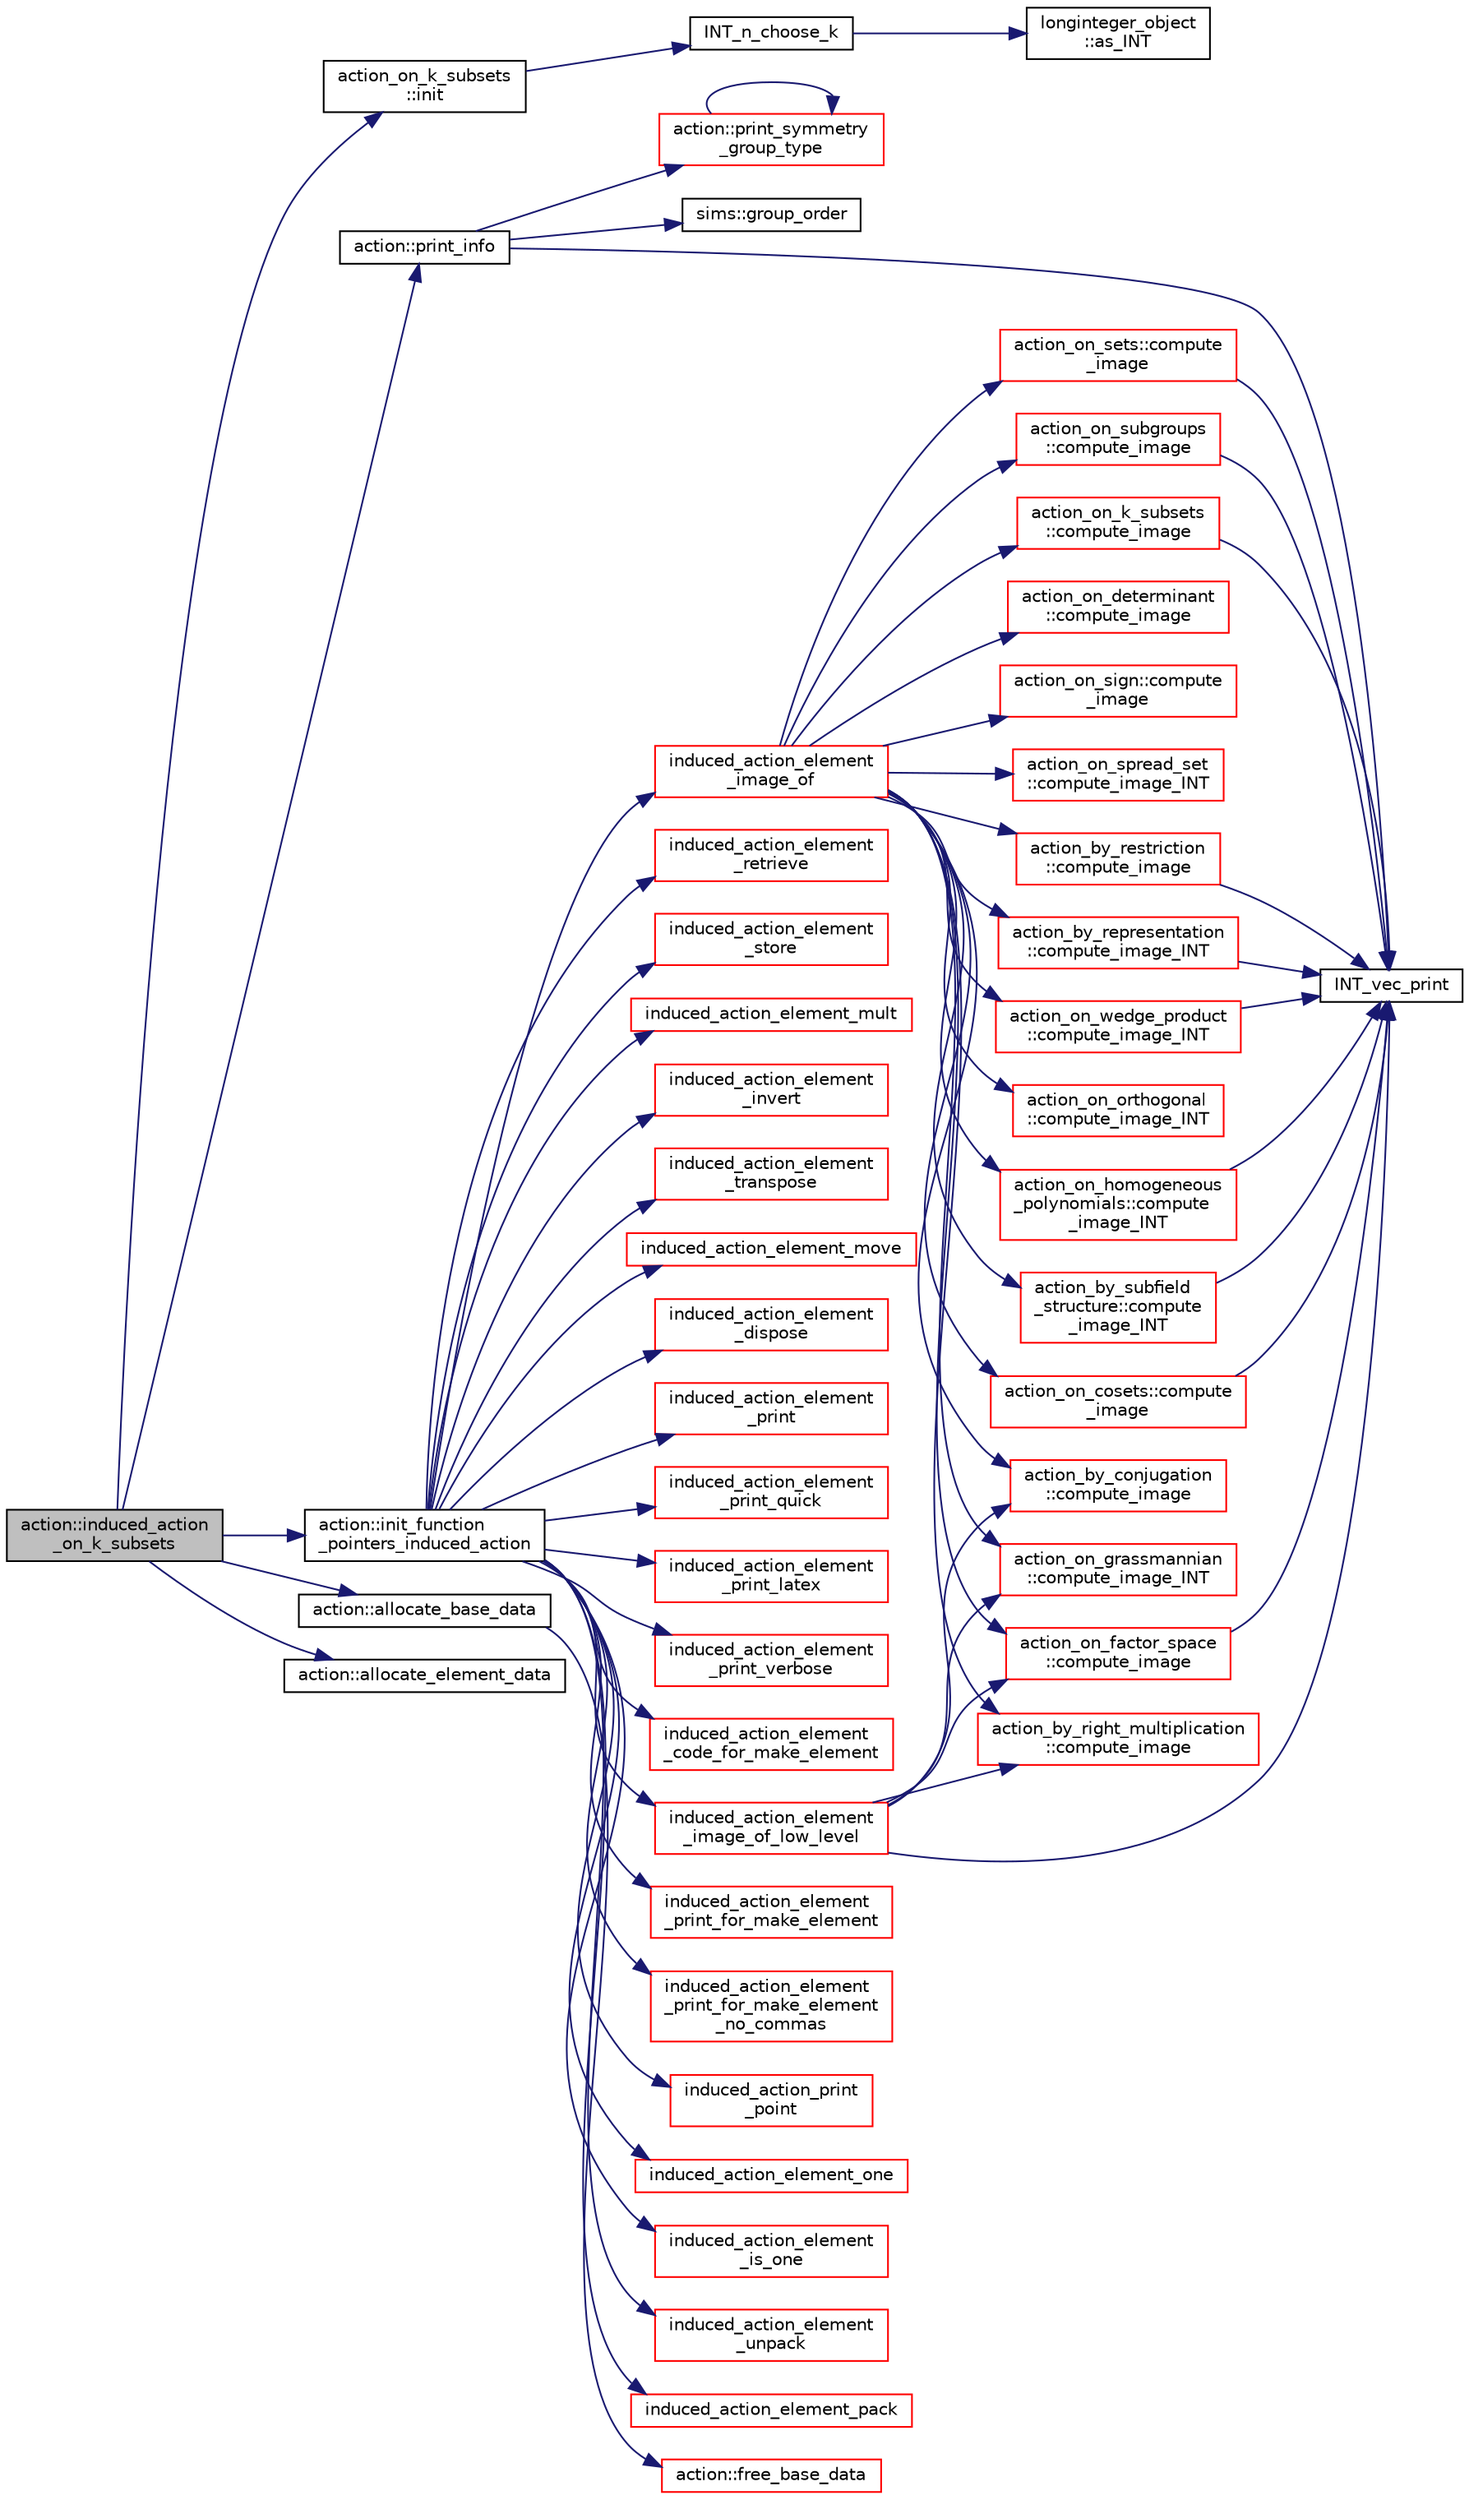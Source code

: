 digraph "action::induced_action_on_k_subsets"
{
  edge [fontname="Helvetica",fontsize="10",labelfontname="Helvetica",labelfontsize="10"];
  node [fontname="Helvetica",fontsize="10",shape=record];
  rankdir="LR";
  Node20119 [label="action::induced_action\l_on_k_subsets",height=0.2,width=0.4,color="black", fillcolor="grey75", style="filled", fontcolor="black"];
  Node20119 -> Node20120 [color="midnightblue",fontsize="10",style="solid",fontname="Helvetica"];
  Node20120 [label="action_on_k_subsets\l::init",height=0.2,width=0.4,color="black", fillcolor="white", style="filled",URL="$d3/d04/classaction__on__k__subsets.html#a76ad74d653ba2b0d6ac8715b77060874"];
  Node20120 -> Node20121 [color="midnightblue",fontsize="10",style="solid",fontname="Helvetica"];
  Node20121 [label="INT_n_choose_k",height=0.2,width=0.4,color="black", fillcolor="white", style="filled",URL="$d2/d7c/combinatorics_8_c.html#aa74adc702e59feadb839f44c0aaec8f6"];
  Node20121 -> Node20122 [color="midnightblue",fontsize="10",style="solid",fontname="Helvetica"];
  Node20122 [label="longinteger_object\l::as_INT",height=0.2,width=0.4,color="black", fillcolor="white", style="filled",URL="$dd/d7e/classlonginteger__object.html#afb992d4679a6741acc63c8bcba27971e"];
  Node20119 -> Node20123 [color="midnightblue",fontsize="10",style="solid",fontname="Helvetica"];
  Node20123 [label="action::init_function\l_pointers_induced_action",height=0.2,width=0.4,color="black", fillcolor="white", style="filled",URL="$d2/d86/classaction.html#a3b9287d084b24f7a3b9532a7589c58de"];
  Node20123 -> Node20124 [color="midnightblue",fontsize="10",style="solid",fontname="Helvetica"];
  Node20124 [label="induced_action_element\l_image_of",height=0.2,width=0.4,color="red", fillcolor="white", style="filled",URL="$dc/dd4/group__actions_8h.html#a821850d6c3988dd122de0489cd36f0f0"];
  Node20124 -> Node20125 [color="midnightblue",fontsize="10",style="solid",fontname="Helvetica"];
  Node20125 [label="action_by_right_multiplication\l::compute_image",height=0.2,width=0.4,color="red", fillcolor="white", style="filled",URL="$d5/daa/classaction__by__right__multiplication.html#a5407ada4c7d5a1775144fbaadbb8be8e"];
  Node20124 -> Node20151 [color="midnightblue",fontsize="10",style="solid",fontname="Helvetica"];
  Node20151 [label="action_by_restriction\l::compute_image",height=0.2,width=0.4,color="red", fillcolor="white", style="filled",URL="$d1/d7e/classaction__by__restriction.html#a2d669c0f0b3905fb5effc983c9fbb0cc"];
  Node20151 -> Node20128 [color="midnightblue",fontsize="10",style="solid",fontname="Helvetica"];
  Node20128 [label="INT_vec_print",height=0.2,width=0.4,color="black", fillcolor="white", style="filled",URL="$df/dbf/sajeeb_8_c.html#a79a5901af0b47dd0d694109543c027fe"];
  Node20124 -> Node20153 [color="midnightblue",fontsize="10",style="solid",fontname="Helvetica"];
  Node20153 [label="action_by_conjugation\l::compute_image",height=0.2,width=0.4,color="red", fillcolor="white", style="filled",URL="$d3/dda/classaction__by__conjugation.html#acd62853354e392089a10381a4f7c5ac6"];
  Node20124 -> Node20154 [color="midnightblue",fontsize="10",style="solid",fontname="Helvetica"];
  Node20154 [label="action_by_representation\l::compute_image_INT",height=0.2,width=0.4,color="red", fillcolor="white", style="filled",URL="$d1/d9d/classaction__by__representation.html#a8c6b43be13f3fa61c51d3c5f2a3411d4"];
  Node20154 -> Node20128 [color="midnightblue",fontsize="10",style="solid",fontname="Helvetica"];
  Node20124 -> Node20167 [color="midnightblue",fontsize="10",style="solid",fontname="Helvetica"];
  Node20167 [label="action_on_determinant\l::compute_image",height=0.2,width=0.4,color="red", fillcolor="white", style="filled",URL="$d4/d32/classaction__on__determinant.html#afc50562cf0aa95e81eb0062749dc3940"];
  Node20124 -> Node20184 [color="midnightblue",fontsize="10",style="solid",fontname="Helvetica"];
  Node20184 [label="action_on_sign::compute\l_image",height=0.2,width=0.4,color="red", fillcolor="white", style="filled",URL="$da/d06/classaction__on__sign.html#a50a03ddd12e5619d59aee3de0fb5930e"];
  Node20124 -> Node20185 [color="midnightblue",fontsize="10",style="solid",fontname="Helvetica"];
  Node20185 [label="action_on_grassmannian\l::compute_image_INT",height=0.2,width=0.4,color="red", fillcolor="white", style="filled",URL="$d9/ddf/classaction__on__grassmannian.html#a5379b51e0c1a96eaa1e087a8228604ca"];
  Node20124 -> Node20200 [color="midnightblue",fontsize="10",style="solid",fontname="Helvetica"];
  Node20200 [label="action_on_spread_set\l::compute_image_INT",height=0.2,width=0.4,color="red", fillcolor="white", style="filled",URL="$d2/d7a/classaction__on__spread__set.html#a424ae719c98b5d99978e60f8f2d65437"];
  Node20124 -> Node20230 [color="midnightblue",fontsize="10",style="solid",fontname="Helvetica"];
  Node20230 [label="action_on_orthogonal\l::compute_image_INT",height=0.2,width=0.4,color="red", fillcolor="white", style="filled",URL="$dc/d87/classaction__on__orthogonal.html#a53cee5a150163f7614151b9cd1fc06f3"];
  Node20124 -> Node20414 [color="midnightblue",fontsize="10",style="solid",fontname="Helvetica"];
  Node20414 [label="action_on_wedge_product\l::compute_image_INT",height=0.2,width=0.4,color="red", fillcolor="white", style="filled",URL="$d0/deb/classaction__on__wedge__product.html#a54b13528f0219a5c1a87386725cc9548"];
  Node20414 -> Node20128 [color="midnightblue",fontsize="10",style="solid",fontname="Helvetica"];
  Node20124 -> Node20418 [color="midnightblue",fontsize="10",style="solid",fontname="Helvetica"];
  Node20418 [label="action_on_homogeneous\l_polynomials::compute\l_image_INT",height=0.2,width=0.4,color="red", fillcolor="white", style="filled",URL="$d5/dd4/classaction__on__homogeneous__polynomials.html#a84c216eed330590e9ede771b560869ac"];
  Node20418 -> Node20128 [color="midnightblue",fontsize="10",style="solid",fontname="Helvetica"];
  Node20124 -> Node20459 [color="midnightblue",fontsize="10",style="solid",fontname="Helvetica"];
  Node20459 [label="action_by_subfield\l_structure::compute\l_image_INT",height=0.2,width=0.4,color="red", fillcolor="white", style="filled",URL="$dd/d67/classaction__by__subfield__structure.html#a63b664e5bd11f8ab01329da6916ee1e9"];
  Node20459 -> Node20128 [color="midnightblue",fontsize="10",style="solid",fontname="Helvetica"];
  Node20124 -> Node20461 [color="midnightblue",fontsize="10",style="solid",fontname="Helvetica"];
  Node20461 [label="action_on_cosets::compute\l_image",height=0.2,width=0.4,color="red", fillcolor="white", style="filled",URL="$d3/d72/classaction__on__cosets.html#a6c64ec61d7a0443041ca04ec17791dbd"];
  Node20461 -> Node20128 [color="midnightblue",fontsize="10",style="solid",fontname="Helvetica"];
  Node20124 -> Node20464 [color="midnightblue",fontsize="10",style="solid",fontname="Helvetica"];
  Node20464 [label="action_on_factor_space\l::compute_image",height=0.2,width=0.4,color="red", fillcolor="white", style="filled",URL="$d5/d25/classaction__on__factor__space.html#a217d66e7c82945006dbe143ad9c681b2"];
  Node20464 -> Node20128 [color="midnightblue",fontsize="10",style="solid",fontname="Helvetica"];
  Node20124 -> Node20470 [color="midnightblue",fontsize="10",style="solid",fontname="Helvetica"];
  Node20470 [label="action_on_sets::compute\l_image",height=0.2,width=0.4,color="red", fillcolor="white", style="filled",URL="$da/d37/classaction__on__sets.html#a4e97b6c049755220ec5a2ef12397da01"];
  Node20470 -> Node20128 [color="midnightblue",fontsize="10",style="solid",fontname="Helvetica"];
  Node20124 -> Node20475 [color="midnightblue",fontsize="10",style="solid",fontname="Helvetica"];
  Node20475 [label="action_on_subgroups\l::compute_image",height=0.2,width=0.4,color="red", fillcolor="white", style="filled",URL="$d6/da4/classaction__on__subgroups.html#a8d225ed63ea7287aecc5171cb2a49092"];
  Node20475 -> Node20128 [color="midnightblue",fontsize="10",style="solid",fontname="Helvetica"];
  Node20124 -> Node20497 [color="midnightblue",fontsize="10",style="solid",fontname="Helvetica"];
  Node20497 [label="action_on_k_subsets\l::compute_image",height=0.2,width=0.4,color="red", fillcolor="white", style="filled",URL="$d3/d04/classaction__on__k__subsets.html#ac29797ac5bdc7845956370d76d4839b7"];
  Node20497 -> Node20128 [color="midnightblue",fontsize="10",style="solid",fontname="Helvetica"];
  Node20123 -> Node20529 [color="midnightblue",fontsize="10",style="solid",fontname="Helvetica"];
  Node20529 [label="induced_action_element\l_image_of_low_level",height=0.2,width=0.4,color="red", fillcolor="white", style="filled",URL="$dc/dd4/group__actions_8h.html#aa4bc5f68829829d9a41223c260c658c5"];
  Node20529 -> Node20128 [color="midnightblue",fontsize="10",style="solid",fontname="Helvetica"];
  Node20529 -> Node20125 [color="midnightblue",fontsize="10",style="solid",fontname="Helvetica"];
  Node20529 -> Node20153 [color="midnightblue",fontsize="10",style="solid",fontname="Helvetica"];
  Node20529 -> Node20185 [color="midnightblue",fontsize="10",style="solid",fontname="Helvetica"];
  Node20529 -> Node20464 [color="midnightblue",fontsize="10",style="solid",fontname="Helvetica"];
  Node20123 -> Node20531 [color="midnightblue",fontsize="10",style="solid",fontname="Helvetica"];
  Node20531 [label="induced_action_element_one",height=0.2,width=0.4,color="red", fillcolor="white", style="filled",URL="$dc/dd4/group__actions_8h.html#a11ad8abff8304e30e16403a1975a8aab"];
  Node20123 -> Node20533 [color="midnightblue",fontsize="10",style="solid",fontname="Helvetica"];
  Node20533 [label="induced_action_element\l_is_one",height=0.2,width=0.4,color="red", fillcolor="white", style="filled",URL="$dc/dd4/group__actions_8h.html#aadb6a2b56e25c82dd455de09bb4bda82"];
  Node20123 -> Node20537 [color="midnightblue",fontsize="10",style="solid",fontname="Helvetica"];
  Node20537 [label="induced_action_element\l_unpack",height=0.2,width=0.4,color="red", fillcolor="white", style="filled",URL="$dc/dd4/group__actions_8h.html#a99c6ddc3d11eeccddf87ca23badd1890"];
  Node20123 -> Node20540 [color="midnightblue",fontsize="10",style="solid",fontname="Helvetica"];
  Node20540 [label="induced_action_element_pack",height=0.2,width=0.4,color="red", fillcolor="white", style="filled",URL="$dc/dd4/group__actions_8h.html#aa80cbe650affcff950137367a431715f"];
  Node20123 -> Node20543 [color="midnightblue",fontsize="10",style="solid",fontname="Helvetica"];
  Node20543 [label="induced_action_element\l_retrieve",height=0.2,width=0.4,color="red", fillcolor="white", style="filled",URL="$dc/dd4/group__actions_8h.html#a9e51f4ab67af75d0a12a3eb7f211a5b4"];
  Node20123 -> Node20549 [color="midnightblue",fontsize="10",style="solid",fontname="Helvetica"];
  Node20549 [label="induced_action_element\l_store",height=0.2,width=0.4,color="red", fillcolor="white", style="filled",URL="$dc/dd4/group__actions_8h.html#a23d42fb239ba7e886b1fb9fc96f1a3be"];
  Node20123 -> Node20556 [color="midnightblue",fontsize="10",style="solid",fontname="Helvetica"];
  Node20556 [label="induced_action_element_mult",height=0.2,width=0.4,color="red", fillcolor="white", style="filled",URL="$dc/dd4/group__actions_8h.html#a7b00701d128922145960b4c15307113c"];
  Node20123 -> Node20558 [color="midnightblue",fontsize="10",style="solid",fontname="Helvetica"];
  Node20558 [label="induced_action_element\l_invert",height=0.2,width=0.4,color="red", fillcolor="white", style="filled",URL="$dc/dd4/group__actions_8h.html#a9b7e3c76b30897cb2b62a974e063ce12"];
  Node20123 -> Node20560 [color="midnightblue",fontsize="10",style="solid",fontname="Helvetica"];
  Node20560 [label="induced_action_element\l_transpose",height=0.2,width=0.4,color="red", fillcolor="white", style="filled",URL="$dc/dd4/group__actions_8h.html#ad1379970ade84fe3a44f26f5ec500db4"];
  Node20123 -> Node20563 [color="midnightblue",fontsize="10",style="solid",fontname="Helvetica"];
  Node20563 [label="induced_action_element_move",height=0.2,width=0.4,color="red", fillcolor="white", style="filled",URL="$dc/dd4/group__actions_8h.html#a7b319593ee737d9c1ab5bc6223377541"];
  Node20123 -> Node20565 [color="midnightblue",fontsize="10",style="solid",fontname="Helvetica"];
  Node20565 [label="induced_action_element\l_dispose",height=0.2,width=0.4,color="red", fillcolor="white", style="filled",URL="$dc/dd4/group__actions_8h.html#a5bf4e1daf5b0e799af9e065ab8046f99"];
  Node20123 -> Node20567 [color="midnightblue",fontsize="10",style="solid",fontname="Helvetica"];
  Node20567 [label="induced_action_element\l_print",height=0.2,width=0.4,color="red", fillcolor="white", style="filled",URL="$dc/dd4/group__actions_8h.html#a670952bd230bf34b82f276deab684d23"];
  Node20123 -> Node20571 [color="midnightblue",fontsize="10",style="solid",fontname="Helvetica"];
  Node20571 [label="induced_action_element\l_print_quick",height=0.2,width=0.4,color="red", fillcolor="white", style="filled",URL="$dc/dd4/group__actions_8h.html#a91760d711eca781aa4dbee22a5fc0168"];
  Node20123 -> Node20572 [color="midnightblue",fontsize="10",style="solid",fontname="Helvetica"];
  Node20572 [label="induced_action_element\l_print_latex",height=0.2,width=0.4,color="red", fillcolor="white", style="filled",URL="$dc/dd4/group__actions_8h.html#a962508fbbbac127426c42fe5d0f147ab"];
  Node20123 -> Node20575 [color="midnightblue",fontsize="10",style="solid",fontname="Helvetica"];
  Node20575 [label="induced_action_element\l_print_verbose",height=0.2,width=0.4,color="red", fillcolor="white", style="filled",URL="$dc/dd4/group__actions_8h.html#a647a452eeefdaed4834375175fec37fc"];
  Node20123 -> Node20577 [color="midnightblue",fontsize="10",style="solid",fontname="Helvetica"];
  Node20577 [label="induced_action_element\l_code_for_make_element",height=0.2,width=0.4,color="red", fillcolor="white", style="filled",URL="$dc/dd4/group__actions_8h.html#af1c12dd980d376e72daaf9a383cebfdc"];
  Node20123 -> Node20579 [color="midnightblue",fontsize="10",style="solid",fontname="Helvetica"];
  Node20579 [label="induced_action_element\l_print_for_make_element",height=0.2,width=0.4,color="red", fillcolor="white", style="filled",URL="$dc/dd4/group__actions_8h.html#ad7e7ef951b164a7084837401e3dbc400"];
  Node20123 -> Node20581 [color="midnightblue",fontsize="10",style="solid",fontname="Helvetica"];
  Node20581 [label="induced_action_element\l_print_for_make_element\l_no_commas",height=0.2,width=0.4,color="red", fillcolor="white", style="filled",URL="$dc/dd4/group__actions_8h.html#ae151544128a85b12466172340404b955"];
  Node20123 -> Node20583 [color="midnightblue",fontsize="10",style="solid",fontname="Helvetica"];
  Node20583 [label="induced_action_print\l_point",height=0.2,width=0.4,color="red", fillcolor="white", style="filled",URL="$dc/dd4/group__actions_8h.html#af15373c64f9e8d33dd3c448d98cc2382"];
  Node20119 -> Node20585 [color="midnightblue",fontsize="10",style="solid",fontname="Helvetica"];
  Node20585 [label="action::allocate_base_data",height=0.2,width=0.4,color="black", fillcolor="white", style="filled",URL="$d2/d86/classaction.html#a345fa8dfbb60c8a100ab4dd80a966b1b"];
  Node20585 -> Node20586 [color="midnightblue",fontsize="10",style="solid",fontname="Helvetica"];
  Node20586 [label="action::free_base_data",height=0.2,width=0.4,color="red", fillcolor="white", style="filled",URL="$d2/d86/classaction.html#a27aa9e5940cc8e08da6727927d0798a8"];
  Node20119 -> Node20588 [color="midnightblue",fontsize="10",style="solid",fontname="Helvetica"];
  Node20588 [label="action::allocate_element_data",height=0.2,width=0.4,color="black", fillcolor="white", style="filled",URL="$d2/d86/classaction.html#adc5f98db8315bfd17fcd2fbb437d8f60"];
  Node20119 -> Node20589 [color="midnightblue",fontsize="10",style="solid",fontname="Helvetica"];
  Node20589 [label="action::print_info",height=0.2,width=0.4,color="black", fillcolor="white", style="filled",URL="$d2/d86/classaction.html#a6f89e493e5c5a32e5c3b8963d438ce86"];
  Node20589 -> Node20228 [color="midnightblue",fontsize="10",style="solid",fontname="Helvetica"];
  Node20228 [label="action::print_symmetry\l_group_type",height=0.2,width=0.4,color="red", fillcolor="white", style="filled",URL="$d2/d86/classaction.html#aed811766c7e64fe2c853df8b0b67aa6e"];
  Node20228 -> Node20228 [color="midnightblue",fontsize="10",style="solid",fontname="Helvetica"];
  Node20589 -> Node20128 [color="midnightblue",fontsize="10",style="solid",fontname="Helvetica"];
  Node20589 -> Node20590 [color="midnightblue",fontsize="10",style="solid",fontname="Helvetica"];
  Node20590 [label="sims::group_order",height=0.2,width=0.4,color="black", fillcolor="white", style="filled",URL="$d9/df3/classsims.html#aa442445175656570fa35febbe790efad"];
}
